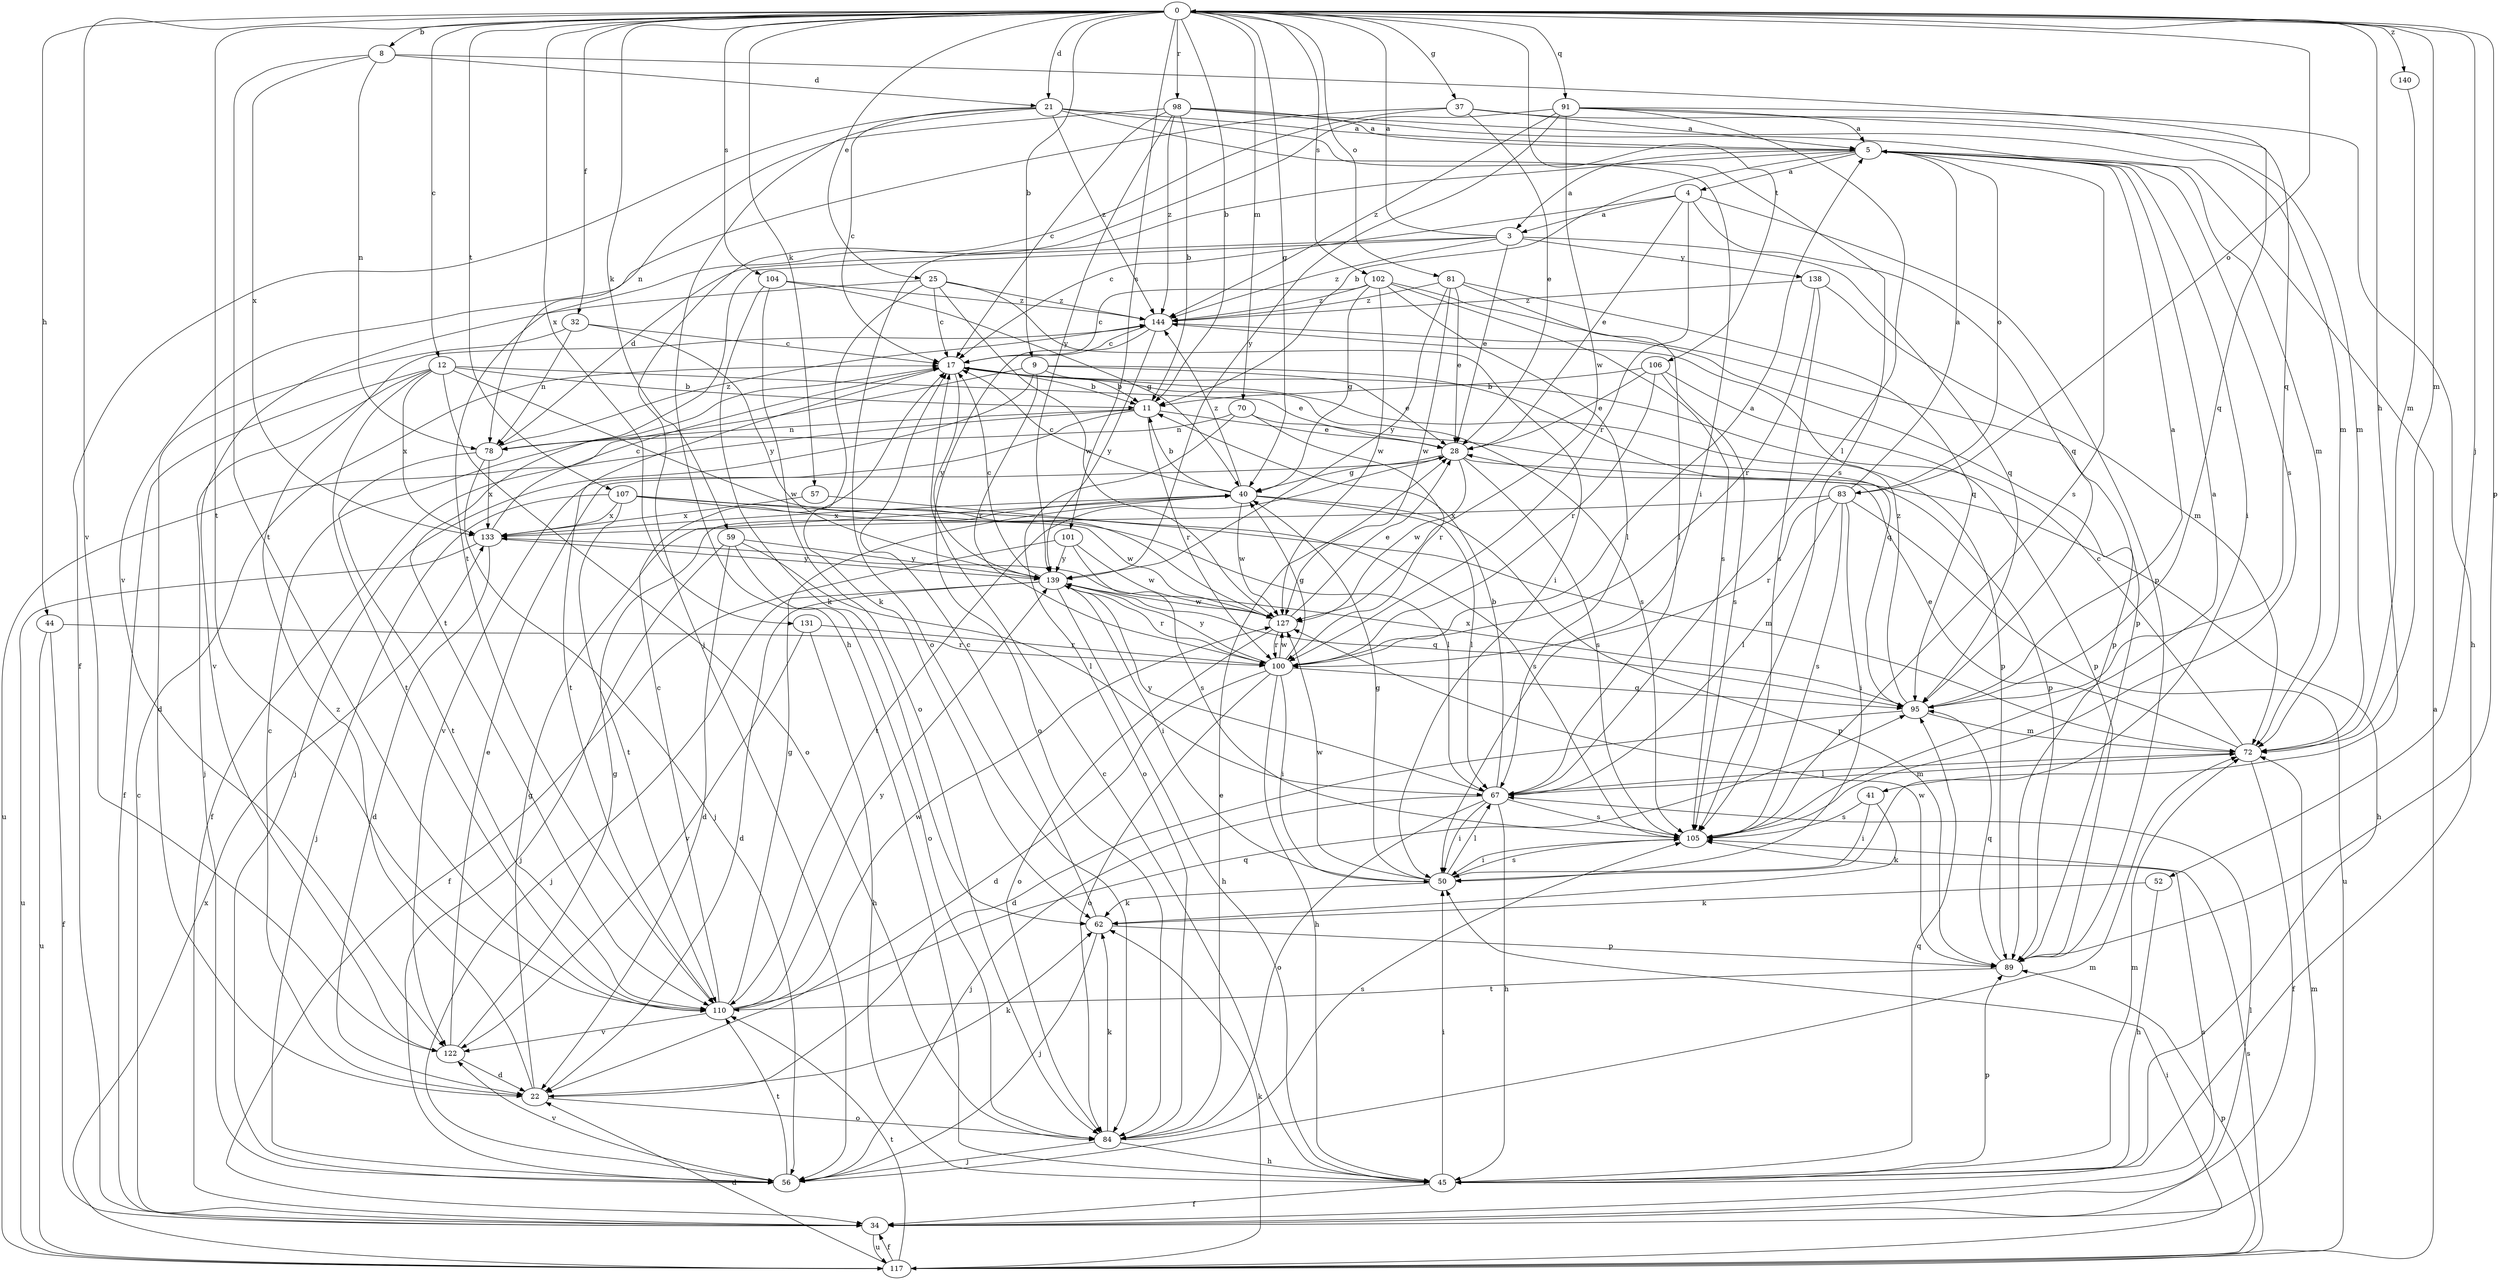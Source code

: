 strict digraph  {
0;
3;
4;
5;
8;
9;
11;
12;
17;
21;
22;
25;
28;
32;
34;
37;
40;
41;
44;
45;
50;
52;
56;
57;
59;
62;
67;
70;
72;
78;
81;
83;
84;
89;
91;
95;
98;
100;
101;
102;
104;
105;
106;
107;
110;
117;
122;
127;
131;
133;
138;
139;
140;
144;
0 -> 8  [label=b];
0 -> 9  [label=b];
0 -> 11  [label=b];
0 -> 12  [label=c];
0 -> 21  [label=d];
0 -> 25  [label=e];
0 -> 32  [label=f];
0 -> 37  [label=g];
0 -> 40  [label=g];
0 -> 41  [label=h];
0 -> 44  [label=h];
0 -> 52  [label=j];
0 -> 57  [label=k];
0 -> 59  [label=k];
0 -> 70  [label=m];
0 -> 72  [label=m];
0 -> 81  [label=o];
0 -> 83  [label=o];
0 -> 89  [label=p];
0 -> 91  [label=q];
0 -> 98  [label=r];
0 -> 101  [label=s];
0 -> 102  [label=s];
0 -> 104  [label=s];
0 -> 106  [label=t];
0 -> 107  [label=t];
0 -> 110  [label=t];
0 -> 122  [label=v];
0 -> 131  [label=x];
0 -> 140  [label=z];
3 -> 0  [label=a];
3 -> 28  [label=e];
3 -> 95  [label=q];
3 -> 110  [label=t];
3 -> 138  [label=y];
3 -> 144  [label=z];
3 -> 78  [label=d];
4 -> 3  [label=a];
4 -> 17  [label=c];
4 -> 28  [label=e];
4 -> 89  [label=p];
4 -> 95  [label=q];
4 -> 100  [label=r];
5 -> 3  [label=a];
5 -> 4  [label=a];
5 -> 11  [label=b];
5 -> 50  [label=i];
5 -> 72  [label=m];
5 -> 83  [label=o];
5 -> 84  [label=o];
5 -> 105  [label=s];
8 -> 21  [label=d];
8 -> 78  [label=n];
8 -> 95  [label=q];
8 -> 110  [label=t];
8 -> 133  [label=x];
9 -> 11  [label=b];
9 -> 28  [label=e];
9 -> 56  [label=j];
9 -> 95  [label=q];
9 -> 100  [label=r];
9 -> 117  [label=u];
11 -> 28  [label=e];
11 -> 34  [label=f];
11 -> 78  [label=n];
11 -> 100  [label=r];
11 -> 122  [label=v];
12 -> 11  [label=b];
12 -> 28  [label=e];
12 -> 34  [label=f];
12 -> 56  [label=j];
12 -> 84  [label=o];
12 -> 110  [label=t];
12 -> 127  [label=w];
12 -> 133  [label=x];
17 -> 11  [label=b];
17 -> 89  [label=p];
17 -> 105  [label=s];
17 -> 110  [label=t];
17 -> 139  [label=y];
21 -> 5  [label=a];
21 -> 17  [label=c];
21 -> 34  [label=f];
21 -> 45  [label=h];
21 -> 50  [label=i];
21 -> 105  [label=s];
21 -> 144  [label=z];
22 -> 17  [label=c];
22 -> 40  [label=g];
22 -> 62  [label=k];
22 -> 84  [label=o];
22 -> 144  [label=z];
25 -> 17  [label=c];
25 -> 50  [label=i];
25 -> 62  [label=k];
25 -> 122  [label=v];
25 -> 127  [label=w];
25 -> 144  [label=z];
28 -> 40  [label=g];
28 -> 45  [label=h];
28 -> 105  [label=s];
28 -> 110  [label=t];
28 -> 127  [label=w];
32 -> 17  [label=c];
32 -> 22  [label=d];
32 -> 78  [label=n];
32 -> 139  [label=y];
34 -> 17  [label=c];
34 -> 67  [label=l];
34 -> 72  [label=m];
34 -> 105  [label=s];
34 -> 117  [label=u];
37 -> 5  [label=a];
37 -> 28  [label=e];
37 -> 56  [label=j];
37 -> 72  [label=m];
37 -> 122  [label=v];
40 -> 11  [label=b];
40 -> 17  [label=c];
40 -> 67  [label=l];
40 -> 89  [label=p];
40 -> 127  [label=w];
40 -> 133  [label=x];
40 -> 144  [label=z];
41 -> 50  [label=i];
41 -> 62  [label=k];
41 -> 105  [label=s];
44 -> 34  [label=f];
44 -> 100  [label=r];
44 -> 117  [label=u];
45 -> 17  [label=c];
45 -> 34  [label=f];
45 -> 50  [label=i];
45 -> 72  [label=m];
45 -> 89  [label=p];
45 -> 95  [label=q];
50 -> 40  [label=g];
50 -> 62  [label=k];
50 -> 67  [label=l];
50 -> 105  [label=s];
50 -> 127  [label=w];
52 -> 45  [label=h];
52 -> 62  [label=k];
56 -> 72  [label=m];
56 -> 110  [label=t];
56 -> 122  [label=v];
57 -> 105  [label=s];
57 -> 133  [label=x];
59 -> 22  [label=d];
59 -> 56  [label=j];
59 -> 67  [label=l];
59 -> 84  [label=o];
59 -> 139  [label=y];
62 -> 17  [label=c];
62 -> 56  [label=j];
62 -> 89  [label=p];
67 -> 11  [label=b];
67 -> 45  [label=h];
67 -> 50  [label=i];
67 -> 56  [label=j];
67 -> 72  [label=m];
67 -> 84  [label=o];
67 -> 105  [label=s];
67 -> 139  [label=y];
70 -> 78  [label=n];
70 -> 84  [label=o];
70 -> 89  [label=p];
70 -> 100  [label=r];
72 -> 17  [label=c];
72 -> 28  [label=e];
72 -> 34  [label=f];
72 -> 67  [label=l];
78 -> 56  [label=j];
78 -> 110  [label=t];
78 -> 133  [label=x];
78 -> 144  [label=z];
81 -> 28  [label=e];
81 -> 67  [label=l];
81 -> 95  [label=q];
81 -> 127  [label=w];
81 -> 139  [label=y];
81 -> 144  [label=z];
83 -> 5  [label=a];
83 -> 50  [label=i];
83 -> 67  [label=l];
83 -> 100  [label=r];
83 -> 105  [label=s];
83 -> 117  [label=u];
83 -> 133  [label=x];
84 -> 28  [label=e];
84 -> 45  [label=h];
84 -> 56  [label=j];
84 -> 62  [label=k];
84 -> 105  [label=s];
89 -> 95  [label=q];
89 -> 110  [label=t];
89 -> 127  [label=w];
91 -> 5  [label=a];
91 -> 45  [label=h];
91 -> 67  [label=l];
91 -> 95  [label=q];
91 -> 110  [label=t];
91 -> 127  [label=w];
91 -> 139  [label=y];
91 -> 144  [label=z];
95 -> 5  [label=a];
95 -> 22  [label=d];
95 -> 72  [label=m];
95 -> 133  [label=x];
95 -> 144  [label=z];
98 -> 5  [label=a];
98 -> 11  [label=b];
98 -> 17  [label=c];
98 -> 72  [label=m];
98 -> 78  [label=n];
98 -> 105  [label=s];
98 -> 139  [label=y];
98 -> 144  [label=z];
100 -> 5  [label=a];
100 -> 22  [label=d];
100 -> 40  [label=g];
100 -> 45  [label=h];
100 -> 50  [label=i];
100 -> 84  [label=o];
100 -> 95  [label=q];
100 -> 127  [label=w];
100 -> 139  [label=y];
101 -> 34  [label=f];
101 -> 105  [label=s];
101 -> 127  [label=w];
101 -> 139  [label=y];
102 -> 17  [label=c];
102 -> 40  [label=g];
102 -> 67  [label=l];
102 -> 89  [label=p];
102 -> 105  [label=s];
102 -> 127  [label=w];
102 -> 144  [label=z];
104 -> 40  [label=g];
104 -> 62  [label=k];
104 -> 84  [label=o];
104 -> 144  [label=z];
105 -> 5  [label=a];
105 -> 50  [label=i];
106 -> 11  [label=b];
106 -> 28  [label=e];
106 -> 89  [label=p];
106 -> 100  [label=r];
106 -> 105  [label=s];
107 -> 56  [label=j];
107 -> 67  [label=l];
107 -> 72  [label=m];
107 -> 110  [label=t];
107 -> 127  [label=w];
107 -> 133  [label=x];
110 -> 17  [label=c];
110 -> 40  [label=g];
110 -> 95  [label=q];
110 -> 122  [label=v];
110 -> 127  [label=w];
110 -> 139  [label=y];
117 -> 5  [label=a];
117 -> 22  [label=d];
117 -> 34  [label=f];
117 -> 50  [label=i];
117 -> 62  [label=k];
117 -> 89  [label=p];
117 -> 105  [label=s];
117 -> 110  [label=t];
117 -> 133  [label=x];
122 -> 22  [label=d];
122 -> 28  [label=e];
122 -> 40  [label=g];
127 -> 28  [label=e];
127 -> 84  [label=o];
127 -> 100  [label=r];
131 -> 45  [label=h];
131 -> 100  [label=r];
131 -> 122  [label=v];
133 -> 17  [label=c];
133 -> 22  [label=d];
133 -> 117  [label=u];
133 -> 139  [label=y];
138 -> 72  [label=m];
138 -> 100  [label=r];
138 -> 105  [label=s];
138 -> 144  [label=z];
139 -> 17  [label=c];
139 -> 22  [label=d];
139 -> 45  [label=h];
139 -> 50  [label=i];
139 -> 56  [label=j];
139 -> 95  [label=q];
139 -> 100  [label=r];
139 -> 127  [label=w];
140 -> 72  [label=m];
144 -> 17  [label=c];
144 -> 84  [label=o];
144 -> 89  [label=p];
144 -> 139  [label=y];
}
